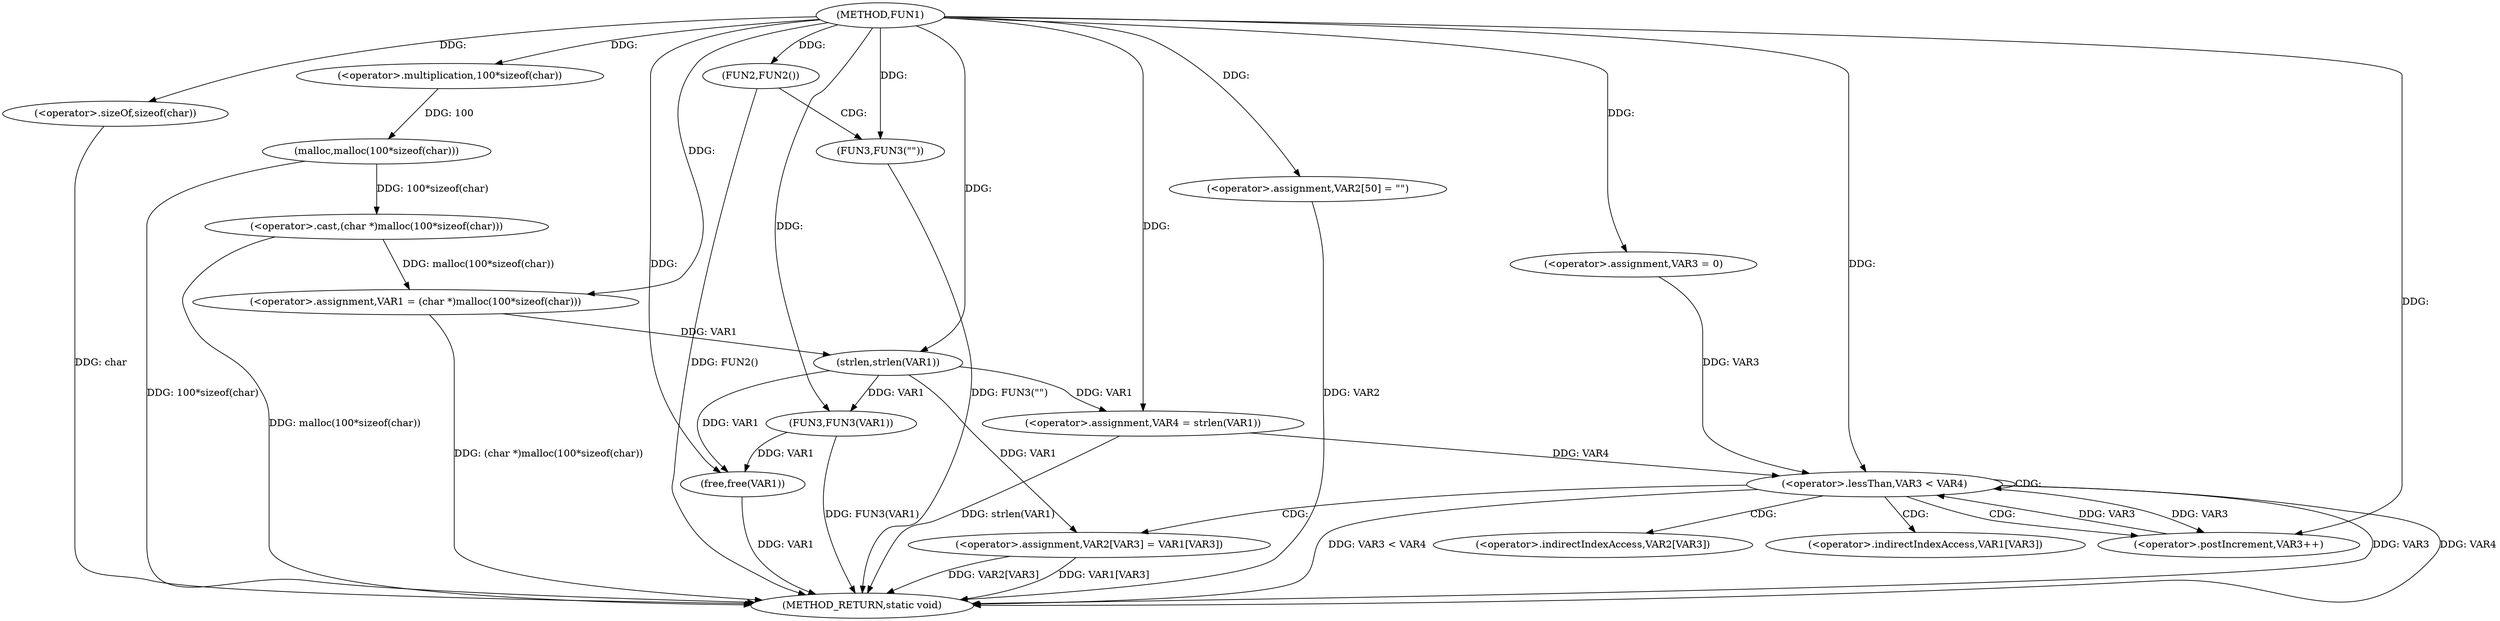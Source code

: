 digraph FUN1 {  
"1000100" [label = "(METHOD,FUN1)" ]
"1000151" [label = "(METHOD_RETURN,static void)" ]
"1000103" [label = "(<operator>.assignment,VAR1 = (char *)malloc(100*sizeof(char)))" ]
"1000105" [label = "(<operator>.cast,(char *)malloc(100*sizeof(char)))" ]
"1000107" [label = "(malloc,malloc(100*sizeof(char)))" ]
"1000108" [label = "(<operator>.multiplication,100*sizeof(char))" ]
"1000110" [label = "(<operator>.sizeOf,sizeof(char))" ]
"1000113" [label = "(FUN2,FUN2())" ]
"1000115" [label = "(FUN3,FUN3(\"\"))" ]
"1000121" [label = "(<operator>.assignment,VAR2[50] = \"\")" ]
"1000126" [label = "(<operator>.assignment,VAR4 = strlen(VAR1))" ]
"1000128" [label = "(strlen,strlen(VAR1))" ]
"1000131" [label = "(<operator>.assignment,VAR3 = 0)" ]
"1000134" [label = "(<operator>.lessThan,VAR3 < VAR4)" ]
"1000137" [label = "(<operator>.postIncrement,VAR3++)" ]
"1000140" [label = "(<operator>.assignment,VAR2[VAR3] = VAR1[VAR3])" ]
"1000147" [label = "(FUN3,FUN3(VAR1))" ]
"1000149" [label = "(free,free(VAR1))" ]
"1000141" [label = "(<operator>.indirectIndexAccess,VAR2[VAR3])" ]
"1000144" [label = "(<operator>.indirectIndexAccess,VAR1[VAR3])" ]
  "1000107" -> "1000151"  [ label = "DDG: 100*sizeof(char)"] 
  "1000105" -> "1000151"  [ label = "DDG: malloc(100*sizeof(char))"] 
  "1000103" -> "1000151"  [ label = "DDG: (char *)malloc(100*sizeof(char))"] 
  "1000140" -> "1000151"  [ label = "DDG: VAR2[VAR3]"] 
  "1000149" -> "1000151"  [ label = "DDG: VAR1"] 
  "1000126" -> "1000151"  [ label = "DDG: strlen(VAR1)"] 
  "1000140" -> "1000151"  [ label = "DDG: VAR1[VAR3]"] 
  "1000134" -> "1000151"  [ label = "DDG: VAR3 < VAR4"] 
  "1000115" -> "1000151"  [ label = "DDG: FUN3(\"\")"] 
  "1000134" -> "1000151"  [ label = "DDG: VAR3"] 
  "1000113" -> "1000151"  [ label = "DDG: FUN2()"] 
  "1000134" -> "1000151"  [ label = "DDG: VAR4"] 
  "1000121" -> "1000151"  [ label = "DDG: VAR2"] 
  "1000147" -> "1000151"  [ label = "DDG: FUN3(VAR1)"] 
  "1000110" -> "1000151"  [ label = "DDG: char"] 
  "1000105" -> "1000103"  [ label = "DDG: malloc(100*sizeof(char))"] 
  "1000100" -> "1000103"  [ label = "DDG: "] 
  "1000107" -> "1000105"  [ label = "DDG: 100*sizeof(char)"] 
  "1000108" -> "1000107"  [ label = "DDG: 100"] 
  "1000100" -> "1000108"  [ label = "DDG: "] 
  "1000100" -> "1000110"  [ label = "DDG: "] 
  "1000100" -> "1000113"  [ label = "DDG: "] 
  "1000100" -> "1000115"  [ label = "DDG: "] 
  "1000100" -> "1000121"  [ label = "DDG: "] 
  "1000128" -> "1000126"  [ label = "DDG: VAR1"] 
  "1000100" -> "1000126"  [ label = "DDG: "] 
  "1000103" -> "1000128"  [ label = "DDG: VAR1"] 
  "1000100" -> "1000128"  [ label = "DDG: "] 
  "1000100" -> "1000131"  [ label = "DDG: "] 
  "1000131" -> "1000134"  [ label = "DDG: VAR3"] 
  "1000137" -> "1000134"  [ label = "DDG: VAR3"] 
  "1000100" -> "1000134"  [ label = "DDG: "] 
  "1000126" -> "1000134"  [ label = "DDG: VAR4"] 
  "1000134" -> "1000137"  [ label = "DDG: VAR3"] 
  "1000100" -> "1000137"  [ label = "DDG: "] 
  "1000128" -> "1000140"  [ label = "DDG: VAR1"] 
  "1000128" -> "1000147"  [ label = "DDG: VAR1"] 
  "1000100" -> "1000147"  [ label = "DDG: "] 
  "1000147" -> "1000149"  [ label = "DDG: VAR1"] 
  "1000100" -> "1000149"  [ label = "DDG: "] 
  "1000128" -> "1000149"  [ label = "DDG: VAR1"] 
  "1000113" -> "1000115"  [ label = "CDG: "] 
  "1000134" -> "1000137"  [ label = "CDG: "] 
  "1000134" -> "1000141"  [ label = "CDG: "] 
  "1000134" -> "1000144"  [ label = "CDG: "] 
  "1000134" -> "1000140"  [ label = "CDG: "] 
  "1000134" -> "1000134"  [ label = "CDG: "] 
}
